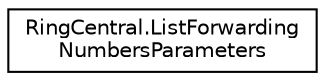 digraph "Graphical Class Hierarchy"
{
 // LATEX_PDF_SIZE
  edge [fontname="Helvetica",fontsize="10",labelfontname="Helvetica",labelfontsize="10"];
  node [fontname="Helvetica",fontsize="10",shape=record];
  rankdir="LR";
  Node0 [label="RingCentral.ListForwarding\lNumbersParameters",height=0.2,width=0.4,color="black", fillcolor="white", style="filled",URL="$classRingCentral_1_1ListForwardingNumbersParameters.html",tooltip="Query parameters for operation listForwardingNumbers"];
}
